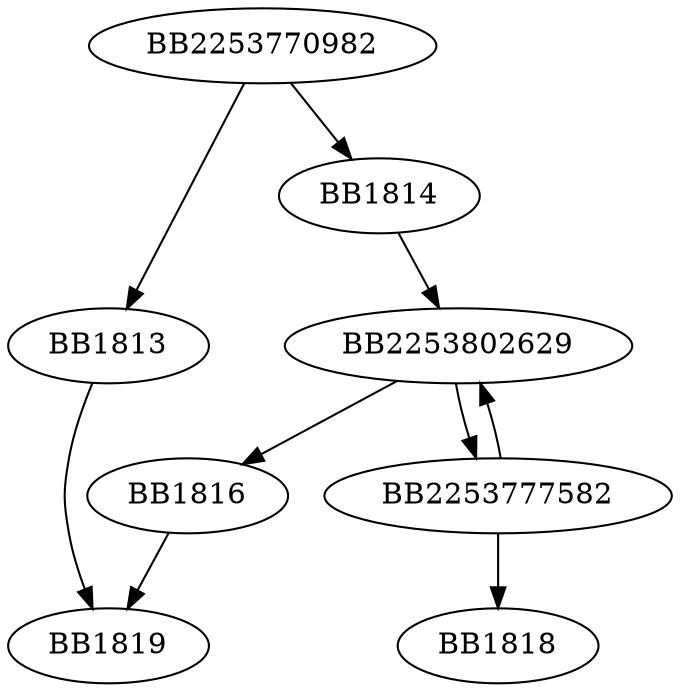 digraph G{
	BB2253770982->BB1813;
	BB2253770982->BB1814;
	BB1814->BB2253802629;
	BB2253802629->BB1816;
	BB2253802629->BB2253777582;
	BB2253777582->BB1818;
	BB2253777582->BB2253802629;
	BB1816->BB1819;
	BB1813->BB1819;
}
